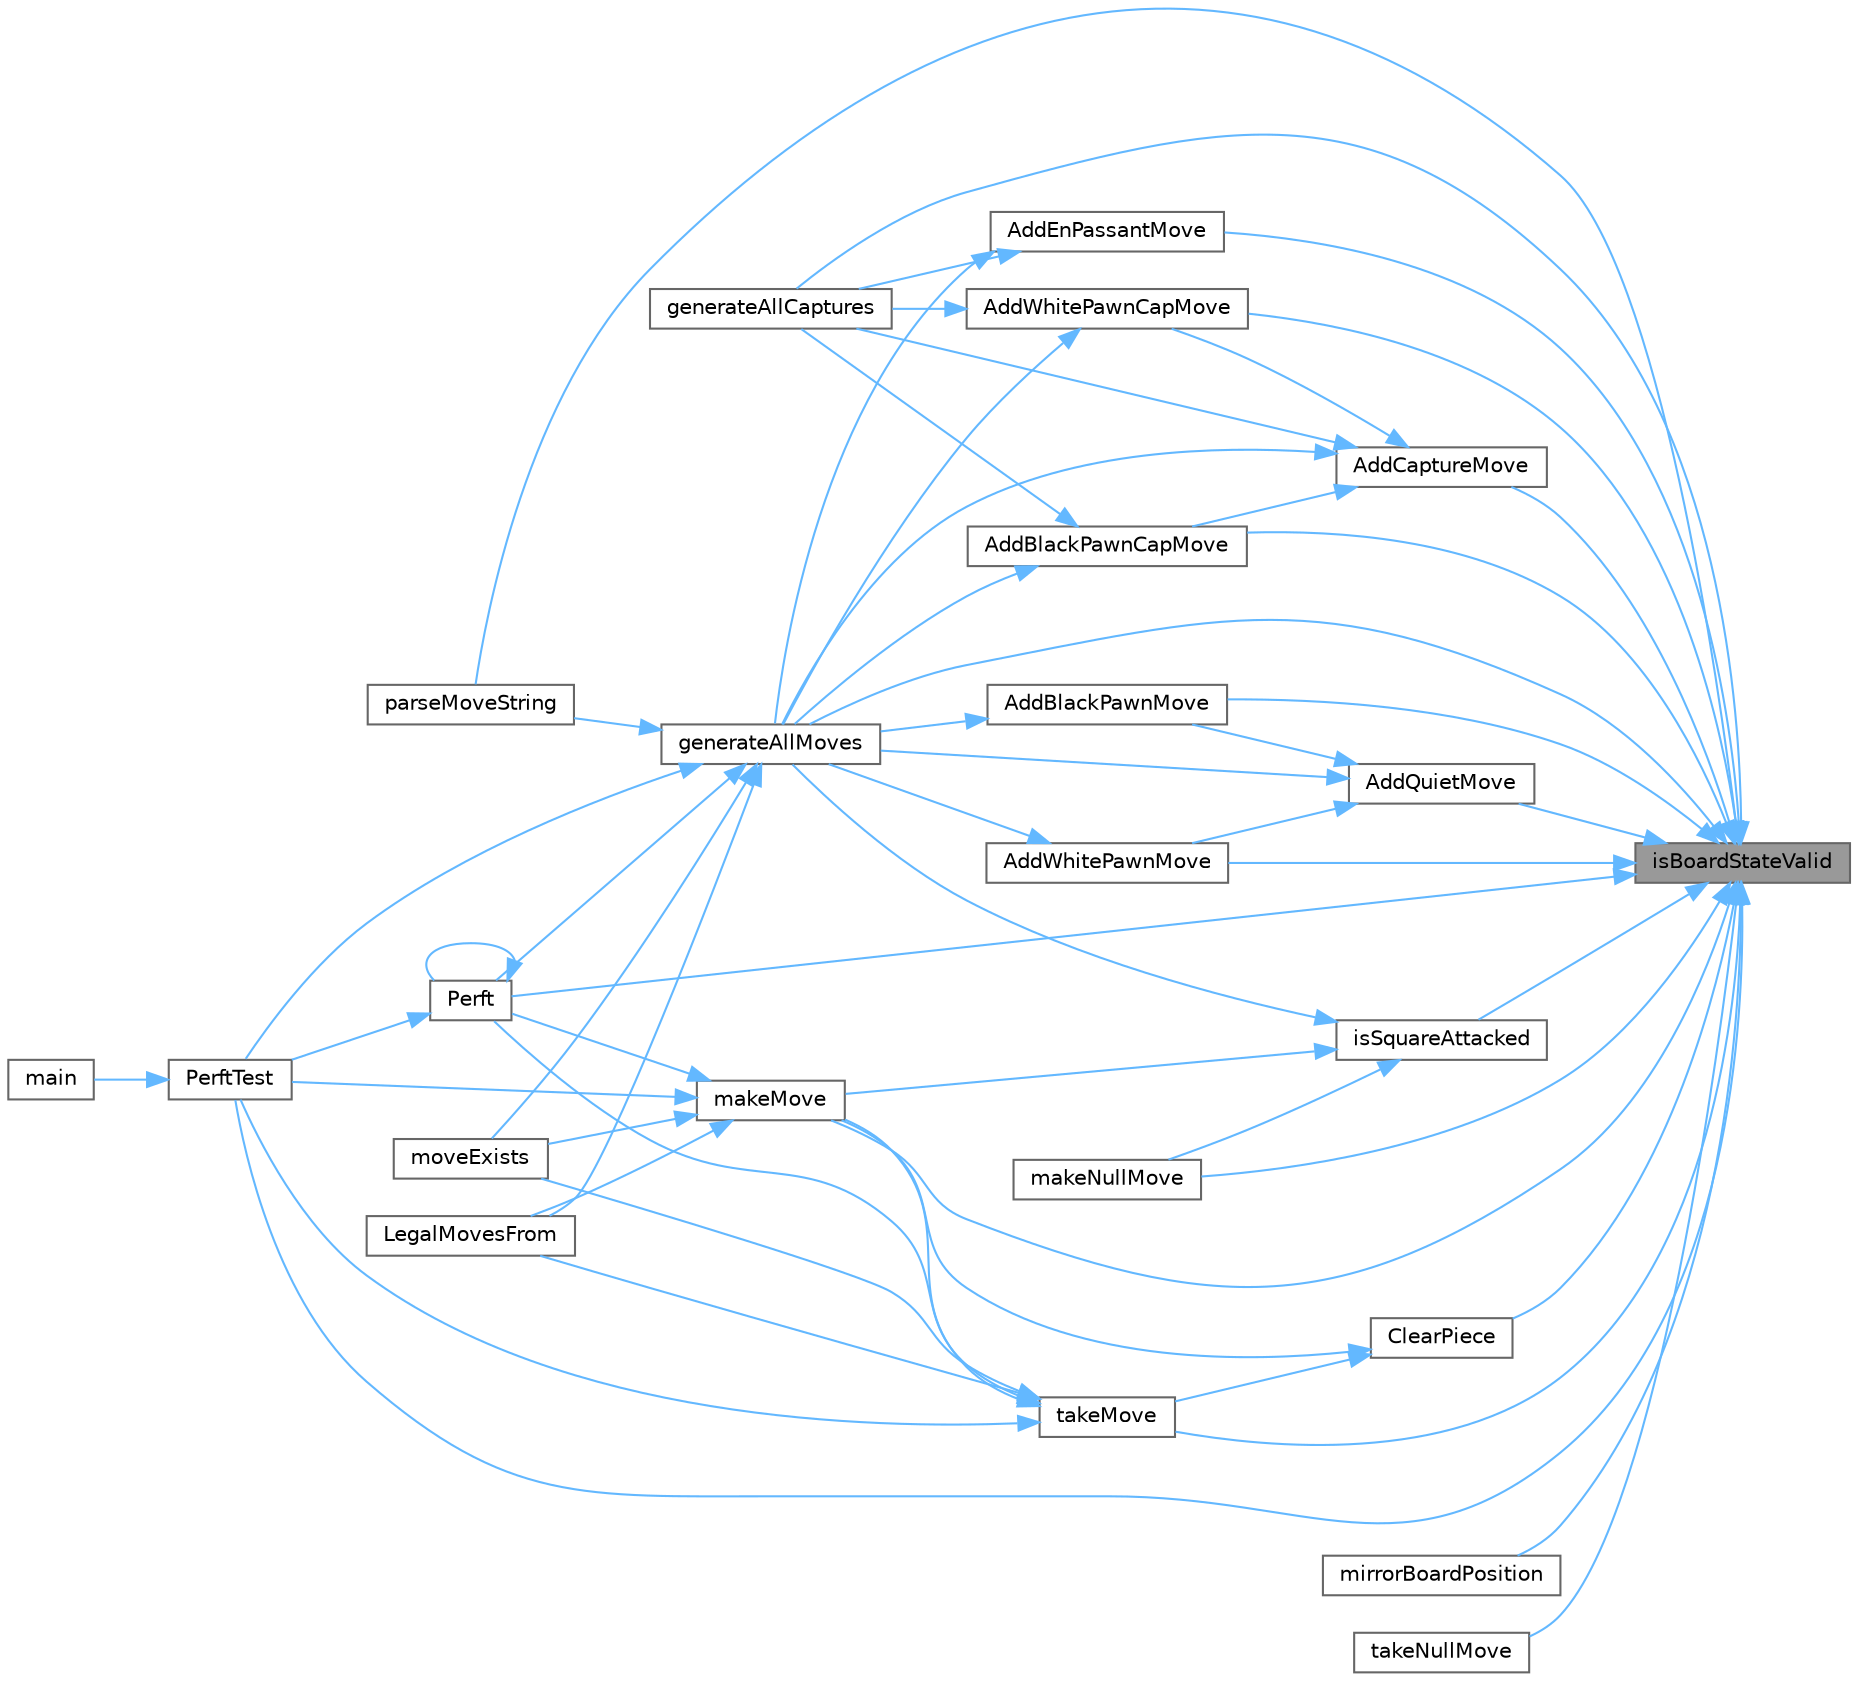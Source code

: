 digraph "isBoardStateValid"
{
 // INTERACTIVE_SVG=YES
 // LATEX_PDF_SIZE
  bgcolor="transparent";
  edge [fontname=Helvetica,fontsize=10,labelfontname=Helvetica,labelfontsize=10];
  node [fontname=Helvetica,fontsize=10,shape=box,height=0.2,width=0.4];
  rankdir="RL";
  Node1 [id="Node000001",label="isBoardStateValid",height=0.2,width=0.4,color="gray40", fillcolor="grey60", style="filled", fontcolor="black",tooltip="Performs a full internal consistency check of the board state."];
  Node1 -> Node2 [id="edge57_Node000001_Node000002",dir="back",color="steelblue1",style="solid",tooltip=" "];
  Node2 [id="Node000002",label="AddBlackPawnCapMove",height=0.2,width=0.4,color="grey40", fillcolor="white", style="filled",URL="$move__generator_8cpp.html#a21d952c048f6586610eafeefcd4a0341",tooltip=" "];
  Node2 -> Node3 [id="edge58_Node000002_Node000003",dir="back",color="steelblue1",style="solid",tooltip=" "];
  Node3 [id="Node000003",label="generateAllCaptures",height=0.2,width=0.4,color="grey40", fillcolor="white", style="filled",URL="$move__generator_8cpp.html#ae4238c052984ad1c8581f8d0ea5a54bb",tooltip="Generate all pseudo-legal capture moves (including en passant)."];
  Node2 -> Node4 [id="edge59_Node000002_Node000004",dir="back",color="steelblue1",style="solid",tooltip=" "];
  Node4 [id="Node000004",label="generateAllMoves",height=0.2,width=0.4,color="grey40", fillcolor="white", style="filled",URL="$move__generator_8cpp.html#a4d7178784dec62b5c55f61f52c432fdf",tooltip="Generate all pseudo-legal moves for the side to move."];
  Node4 -> Node5 [id="edge60_Node000004_Node000005",dir="back",color="steelblue1",style="solid",tooltip=" "];
  Node5 [id="Node000005",label="LegalMovesFrom",height=0.2,width=0.4,color="grey40", fillcolor="white", style="filled",URL="$interactive__helpers_8cpp.html#a37716374c6b9557c96dfddf75ab56e72",tooltip="Build list of legal moves that originate from from."];
  Node4 -> Node6 [id="edge61_Node000004_Node000006",dir="back",color="steelblue1",style="solid",tooltip=" "];
  Node6 [id="Node000006",label="moveExists",height=0.2,width=0.4,color="grey40", fillcolor="white", style="filled",URL="$move__generator_8cpp.html#a4edc18741a17d00498b72b349879e30d",tooltip="Check if a given move exists in the current position."];
  Node4 -> Node7 [id="edge62_Node000004_Node000007",dir="back",color="steelblue1",style="solid",tooltip=" "];
  Node7 [id="Node000007",label="parseMoveString",height=0.2,width=0.4,color="grey40", fillcolor="white", style="filled",URL="$notation_8cpp.html#a62cf95674b846c7a13035e3c92ab1bcd",tooltip="Parse a move from coordinate notation."];
  Node4 -> Node8 [id="edge63_Node000004_Node000008",dir="back",color="steelblue1",style="solid",tooltip=" "];
  Node8 [id="Node000008",label="Perft",height=0.2,width=0.4,color="grey40", fillcolor="white", style="filled",URL="$perft_8cpp.html#a84c7e465b44101a59f96b9c21ed0224b",tooltip="Runs a perft search from a given board state."];
  Node8 -> Node8 [id="edge64_Node000008_Node000008",dir="back",color="steelblue1",style="solid",tooltip=" "];
  Node8 -> Node9 [id="edge65_Node000008_Node000009",dir="back",color="steelblue1",style="solid",tooltip=" "];
  Node9 [id="Node000009",label="PerftTest",height=0.2,width=0.4,color="grey40", fillcolor="white", style="filled",URL="$perft_8cpp.html#a1b6b13d186dab20a18cec1a6b041220b",tooltip="Executes a perft test and prints move breakdown and timing."];
  Node9 -> Node10 [id="edge66_Node000009_Node000010",dir="back",color="steelblue1",style="solid",tooltip=" "];
  Node10 [id="Node000010",label="main",height=0.2,width=0.4,color="grey40", fillcolor="white", style="filled",URL="$main_8cpp.html#ae66f6b31b5ad750f1fe042a706a4e3d4",tooltip=" "];
  Node4 -> Node9 [id="edge67_Node000004_Node000009",dir="back",color="steelblue1",style="solid",tooltip=" "];
  Node1 -> Node11 [id="edge68_Node000001_Node000011",dir="back",color="steelblue1",style="solid",tooltip=" "];
  Node11 [id="Node000011",label="AddBlackPawnMove",height=0.2,width=0.4,color="grey40", fillcolor="white", style="filled",URL="$move__generator_8cpp.html#a529fbdfe853d3ad841c4c0b88c8e55f8",tooltip=" "];
  Node11 -> Node4 [id="edge69_Node000011_Node000004",dir="back",color="steelblue1",style="solid",tooltip=" "];
  Node1 -> Node12 [id="edge70_Node000001_Node000012",dir="back",color="steelblue1",style="solid",tooltip=" "];
  Node12 [id="Node000012",label="AddCaptureMove",height=0.2,width=0.4,color="grey40", fillcolor="white", style="filled",URL="$move__generator_8cpp.html#ad22de88ed58f37e575d4d3bbb7925329",tooltip=" "];
  Node12 -> Node2 [id="edge71_Node000012_Node000002",dir="back",color="steelblue1",style="solid",tooltip=" "];
  Node12 -> Node13 [id="edge72_Node000012_Node000013",dir="back",color="steelblue1",style="solid",tooltip=" "];
  Node13 [id="Node000013",label="AddWhitePawnCapMove",height=0.2,width=0.4,color="grey40", fillcolor="white", style="filled",URL="$move__generator_8cpp.html#aa5050db53ab58a3d01f8db5b0c6681c9",tooltip=" "];
  Node13 -> Node3 [id="edge73_Node000013_Node000003",dir="back",color="steelblue1",style="solid",tooltip=" "];
  Node13 -> Node4 [id="edge74_Node000013_Node000004",dir="back",color="steelblue1",style="solid",tooltip=" "];
  Node12 -> Node3 [id="edge75_Node000012_Node000003",dir="back",color="steelblue1",style="solid",tooltip=" "];
  Node12 -> Node4 [id="edge76_Node000012_Node000004",dir="back",color="steelblue1",style="solid",tooltip=" "];
  Node1 -> Node14 [id="edge77_Node000001_Node000014",dir="back",color="steelblue1",style="solid",tooltip=" "];
  Node14 [id="Node000014",label="AddEnPassantMove",height=0.2,width=0.4,color="grey40", fillcolor="white", style="filled",URL="$move__generator_8cpp.html#a1f1451a443ea747e0af2376725f4c62f",tooltip=" "];
  Node14 -> Node3 [id="edge78_Node000014_Node000003",dir="back",color="steelblue1",style="solid",tooltip=" "];
  Node14 -> Node4 [id="edge79_Node000014_Node000004",dir="back",color="steelblue1",style="solid",tooltip=" "];
  Node1 -> Node15 [id="edge80_Node000001_Node000015",dir="back",color="steelblue1",style="solid",tooltip=" "];
  Node15 [id="Node000015",label="AddQuietMove",height=0.2,width=0.4,color="grey40", fillcolor="white", style="filled",URL="$move__generator_8cpp.html#a3a38227acc56d0a4f2531c45bbf17a43",tooltip=" "];
  Node15 -> Node11 [id="edge81_Node000015_Node000011",dir="back",color="steelblue1",style="solid",tooltip=" "];
  Node15 -> Node16 [id="edge82_Node000015_Node000016",dir="back",color="steelblue1",style="solid",tooltip=" "];
  Node16 [id="Node000016",label="AddWhitePawnMove",height=0.2,width=0.4,color="grey40", fillcolor="white", style="filled",URL="$move__generator_8cpp.html#a6470c50ad0bc1167743755ec2a6be107",tooltip=" "];
  Node16 -> Node4 [id="edge83_Node000016_Node000004",dir="back",color="steelblue1",style="solid",tooltip=" "];
  Node15 -> Node4 [id="edge84_Node000015_Node000004",dir="back",color="steelblue1",style="solid",tooltip=" "];
  Node1 -> Node13 [id="edge85_Node000001_Node000013",dir="back",color="steelblue1",style="solid",tooltip=" "];
  Node1 -> Node16 [id="edge86_Node000001_Node000016",dir="back",color="steelblue1",style="solid",tooltip=" "];
  Node1 -> Node17 [id="edge87_Node000001_Node000017",dir="back",color="steelblue1",style="solid",tooltip=" "];
  Node17 [id="Node000017",label="ClearPiece",height=0.2,width=0.4,color="grey40", fillcolor="white", style="filled",URL="$make__move_8cpp.html#a7638b740f3b9301ec3ef126abaeef83e",tooltip=" "];
  Node17 -> Node18 [id="edge88_Node000017_Node000018",dir="back",color="steelblue1",style="solid",tooltip=" "];
  Node18 [id="Node000018",label="makeMove",height=0.2,width=0.4,color="grey40", fillcolor="white", style="filled",URL="$make__move_8cpp.html#a1b56f6dd56425f5fcc2c84f44025d4f5",tooltip="Make a move; returns non-zero if legal (king not left in check)."];
  Node18 -> Node5 [id="edge89_Node000018_Node000005",dir="back",color="steelblue1",style="solid",tooltip=" "];
  Node18 -> Node6 [id="edge90_Node000018_Node000006",dir="back",color="steelblue1",style="solid",tooltip=" "];
  Node18 -> Node8 [id="edge91_Node000018_Node000008",dir="back",color="steelblue1",style="solid",tooltip=" "];
  Node18 -> Node9 [id="edge92_Node000018_Node000009",dir="back",color="steelblue1",style="solid",tooltip=" "];
  Node17 -> Node19 [id="edge93_Node000017_Node000019",dir="back",color="steelblue1",style="solid",tooltip=" "];
  Node19 [id="Node000019",label="takeMove",height=0.2,width=0.4,color="grey40", fillcolor="white", style="filled",URL="$make__move_8cpp.html#aa9576282fc64517514da4a21518ae4d7",tooltip="Undo the last made move."];
  Node19 -> Node5 [id="edge94_Node000019_Node000005",dir="back",color="steelblue1",style="solid",tooltip=" "];
  Node19 -> Node18 [id="edge95_Node000019_Node000018",dir="back",color="steelblue1",style="solid",tooltip=" "];
  Node19 -> Node6 [id="edge96_Node000019_Node000006",dir="back",color="steelblue1",style="solid",tooltip=" "];
  Node19 -> Node8 [id="edge97_Node000019_Node000008",dir="back",color="steelblue1",style="solid",tooltip=" "];
  Node19 -> Node9 [id="edge98_Node000019_Node000009",dir="back",color="steelblue1",style="solid",tooltip=" "];
  Node1 -> Node3 [id="edge99_Node000001_Node000003",dir="back",color="steelblue1",style="solid",tooltip=" "];
  Node1 -> Node4 [id="edge100_Node000001_Node000004",dir="back",color="steelblue1",style="solid",tooltip=" "];
  Node1 -> Node20 [id="edge101_Node000001_Node000020",dir="back",color="steelblue1",style="solid",tooltip=" "];
  Node20 [id="Node000020",label="isSquareAttacked",height=0.2,width=0.4,color="grey40", fillcolor="white", style="filled",URL="$attack_8cpp.html#a36ea46ff61e0738a61f70dcf90b5178b",tooltip="Determines if a given square is attacked by a given side."];
  Node20 -> Node4 [id="edge102_Node000020_Node000004",dir="back",color="steelblue1",style="solid",tooltip=" "];
  Node20 -> Node18 [id="edge103_Node000020_Node000018",dir="back",color="steelblue1",style="solid",tooltip=" "];
  Node20 -> Node21 [id="edge104_Node000020_Node000021",dir="back",color="steelblue1",style="solid",tooltip=" "];
  Node21 [id="Node000021",label="makeNullMove",height=0.2,width=0.4,color="grey40", fillcolor="white", style="filled",URL="$make__move_8cpp.html#a9c21455a32eaf2bdea582755aa32aa4d",tooltip="Make a null move (side to move toggles, no pieces moved)."];
  Node1 -> Node18 [id="edge105_Node000001_Node000018",dir="back",color="steelblue1",style="solid",tooltip=" "];
  Node1 -> Node21 [id="edge106_Node000001_Node000021",dir="back",color="steelblue1",style="solid",tooltip=" "];
  Node1 -> Node22 [id="edge107_Node000001_Node000022",dir="back",color="steelblue1",style="solid",tooltip=" "];
  Node22 [id="Node000022",label="mirrorBoardPosition",height=0.2,width=0.4,color="grey40", fillcolor="white", style="filled",URL="$board_8cpp.html#aa79d9c29f4add58463f9a03d17085132",tooltip="Flip the board vertically, swapping colors and positions."];
  Node1 -> Node7 [id="edge108_Node000001_Node000007",dir="back",color="steelblue1",style="solid",tooltip=" "];
  Node1 -> Node8 [id="edge109_Node000001_Node000008",dir="back",color="steelblue1",style="solid",tooltip=" "];
  Node1 -> Node9 [id="edge110_Node000001_Node000009",dir="back",color="steelblue1",style="solid",tooltip=" "];
  Node1 -> Node19 [id="edge111_Node000001_Node000019",dir="back",color="steelblue1",style="solid",tooltip=" "];
  Node1 -> Node23 [id="edge112_Node000001_Node000023",dir="back",color="steelblue1",style="solid",tooltip=" "];
  Node23 [id="Node000023",label="takeNullMove",height=0.2,width=0.4,color="grey40", fillcolor="white", style="filled",URL="$make__move_8cpp.html#a15152cddb56a865bf5796792f35b4d50",tooltip="Undo the last null move."];
}
